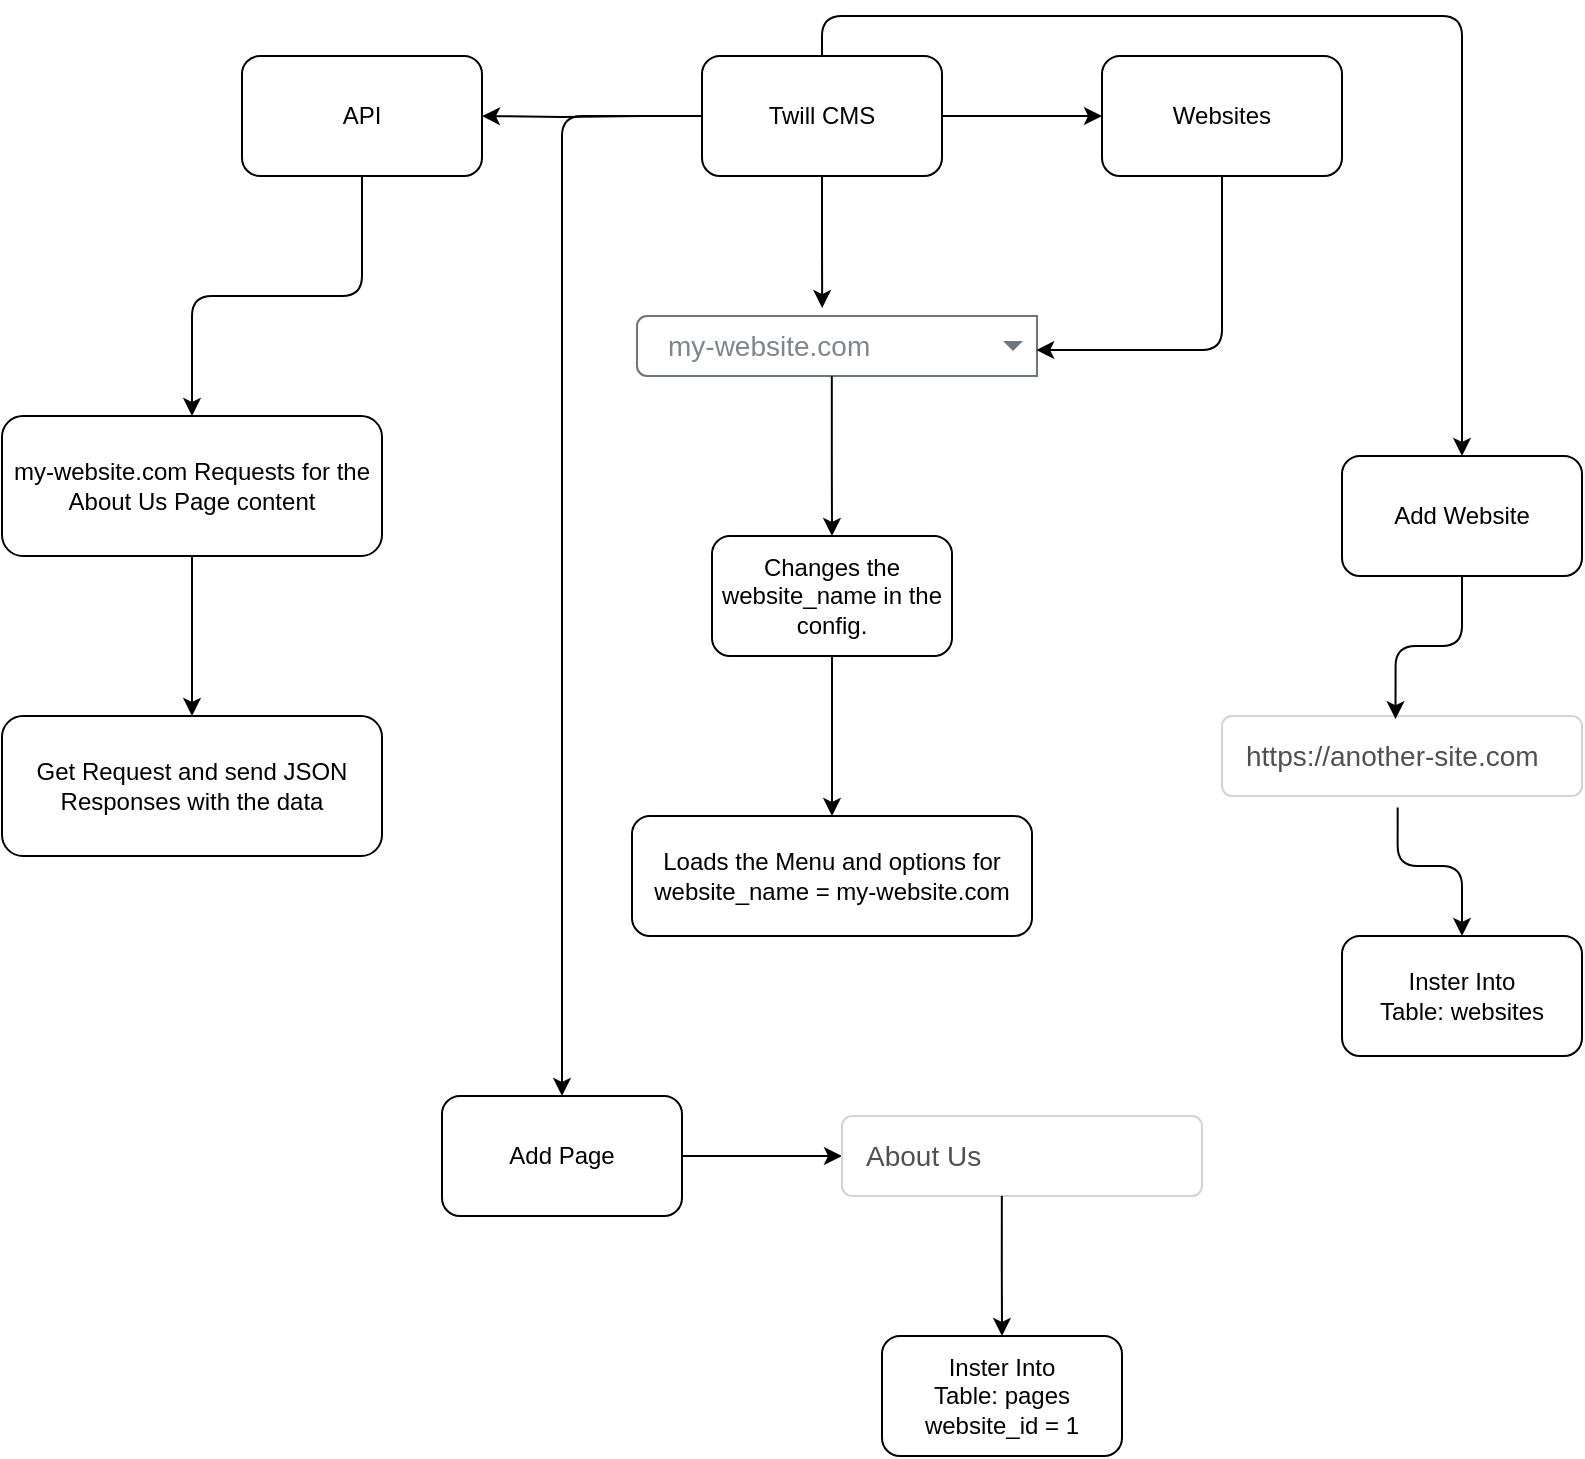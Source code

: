 <mxfile version="22.0.4" type="github">
  <diagram name="Page-1" id="E49BTuY-lp1kJ3oBSuN0">
    <mxGraphModel dx="2868" dy="1596" grid="1" gridSize="10" guides="1" tooltips="1" connect="1" arrows="1" fold="1" page="1" pageScale="1" pageWidth="850" pageHeight="1100" math="0" shadow="0">
      <root>
        <mxCell id="0" />
        <mxCell id="1" parent="0" />
        <mxCell id="LTUWh_eZhttvngaJoJQH-3" value="" style="edgeStyle=orthogonalEdgeStyle;rounded=0;orthogonalLoop=1;jettySize=auto;html=1;entryX=0.463;entryY=-0.133;entryDx=0;entryDy=0;entryPerimeter=0;" edge="1" parent="1" source="LTUWh_eZhttvngaJoJQH-1" target="LTUWh_eZhttvngaJoJQH-5">
          <mxGeometry relative="1" as="geometry">
            <mxPoint x="420" y="160" as="targetPoint" />
          </mxGeometry>
        </mxCell>
        <mxCell id="LTUWh_eZhttvngaJoJQH-14" value="" style="edgeStyle=orthogonalEdgeStyle;rounded=0;orthogonalLoop=1;jettySize=auto;html=1;" edge="1" parent="1" source="LTUWh_eZhttvngaJoJQH-1" target="LTUWh_eZhttvngaJoJQH-13">
          <mxGeometry relative="1" as="geometry" />
        </mxCell>
        <mxCell id="LTUWh_eZhttvngaJoJQH-17" value="" style="edgeStyle=orthogonalEdgeStyle;rounded=0;orthogonalLoop=1;jettySize=auto;html=1;" edge="1" parent="1" target="LTUWh_eZhttvngaJoJQH-16">
          <mxGeometry relative="1" as="geometry">
            <mxPoint x="330" y="70" as="sourcePoint" />
          </mxGeometry>
        </mxCell>
        <mxCell id="LTUWh_eZhttvngaJoJQH-23" style="edgeStyle=orthogonalEdgeStyle;orthogonalLoop=1;jettySize=auto;html=1;exitX=0.5;exitY=0;exitDx=0;exitDy=0;entryX=0.5;entryY=0;entryDx=0;entryDy=0;rounded=1;" edge="1" parent="1" source="LTUWh_eZhttvngaJoJQH-1" target="LTUWh_eZhttvngaJoJQH-24">
          <mxGeometry relative="1" as="geometry">
            <mxPoint x="775" y="280" as="targetPoint" />
          </mxGeometry>
        </mxCell>
        <mxCell id="LTUWh_eZhttvngaJoJQH-37" style="edgeStyle=orthogonalEdgeStyle;rounded=1;orthogonalLoop=1;jettySize=auto;html=1;exitX=0;exitY=0.5;exitDx=0;exitDy=0;entryX=0.5;entryY=0;entryDx=0;entryDy=0;" edge="1" parent="1" source="LTUWh_eZhttvngaJoJQH-1" target="LTUWh_eZhttvngaJoJQH-38">
          <mxGeometry relative="1" as="geometry">
            <mxPoint x="290" y="600" as="targetPoint" />
            <Array as="points">
              <mxPoint x="290" y="70" />
            </Array>
          </mxGeometry>
        </mxCell>
        <mxCell id="LTUWh_eZhttvngaJoJQH-1" value="Twill CMS" style="rounded=1;whiteSpace=wrap;html=1;" vertex="1" parent="1">
          <mxGeometry x="360" y="40" width="120" height="60" as="geometry" />
        </mxCell>
        <mxCell id="LTUWh_eZhttvngaJoJQH-4" value="" style="html=1;shadow=0;dashed=0;shape=mxgraph.bootstrap.rrect;rSize=5;strokeColor=#CED4DA;html=1;whiteSpace=wrap;fillColor=#FFFFFF;fontColor=#7D868C;align=left;spacing=15;spacingLeft=40;fontSize=14;" vertex="1" parent="1">
          <mxGeometry x="327.5" y="170" width="185" height="30" as="geometry" />
        </mxCell>
        <mxCell id="LTUWh_eZhttvngaJoJQH-5" value="my-website.com" style="html=1;shadow=0;dashed=0;shape=mxgraph.bootstrap.leftButton;strokeColor=#6C757D;gradientColor=inherit;fontColor=inherit;fillColor=inherit;rSize=5;perimeter=none;whiteSpace=wrap;resizeHeight=1;fontSize=14;align=left;spacing=15;" vertex="1" parent="LTUWh_eZhttvngaJoJQH-4">
          <mxGeometry width="200" height="30" relative="1" as="geometry" />
        </mxCell>
        <mxCell id="LTUWh_eZhttvngaJoJQH-6" value="" style="shape=triangle;direction=south;fillColor=#6C767D;strokeColor=none;perimeter=none;" vertex="1" parent="LTUWh_eZhttvngaJoJQH-5">
          <mxGeometry x="1" y="0.5" width="10" height="5" relative="1" as="geometry">
            <mxPoint x="-17" y="-2.5" as="offset" />
          </mxGeometry>
        </mxCell>
        <mxCell id="LTUWh_eZhttvngaJoJQH-12" value="" style="edgeStyle=orthogonalEdgeStyle;rounded=0;orthogonalLoop=1;jettySize=auto;html=1;" edge="1" parent="1" source="LTUWh_eZhttvngaJoJQH-8" target="LTUWh_eZhttvngaJoJQH-11">
          <mxGeometry relative="1" as="geometry" />
        </mxCell>
        <mxCell id="LTUWh_eZhttvngaJoJQH-8" value="Changes the website_name in the config." style="rounded=1;whiteSpace=wrap;html=1;" vertex="1" parent="1">
          <mxGeometry x="365" y="280" width="120" height="60" as="geometry" />
        </mxCell>
        <mxCell id="LTUWh_eZhttvngaJoJQH-10" style="edgeStyle=orthogonalEdgeStyle;rounded=0;orthogonalLoop=1;jettySize=auto;html=1;entryX=0.5;entryY=0;entryDx=0;entryDy=0;exitX=0.487;exitY=1.003;exitDx=0;exitDy=0;exitPerimeter=0;" edge="1" parent="1" source="LTUWh_eZhttvngaJoJQH-5" target="LTUWh_eZhttvngaJoJQH-8">
          <mxGeometry relative="1" as="geometry">
            <mxPoint x="428" y="200" as="sourcePoint" />
          </mxGeometry>
        </mxCell>
        <mxCell id="LTUWh_eZhttvngaJoJQH-11" value="Loads the Menu and options for website_name = my-website.com" style="rounded=1;whiteSpace=wrap;html=1;" vertex="1" parent="1">
          <mxGeometry x="325" y="420" width="200" height="60" as="geometry" />
        </mxCell>
        <mxCell id="LTUWh_eZhttvngaJoJQH-13" value="Websites" style="rounded=1;whiteSpace=wrap;html=1;" vertex="1" parent="1">
          <mxGeometry x="560" y="40" width="120" height="60" as="geometry" />
        </mxCell>
        <mxCell id="LTUWh_eZhttvngaJoJQH-15" style="edgeStyle=orthogonalEdgeStyle;rounded=1;orthogonalLoop=1;jettySize=auto;html=1;exitX=0.5;exitY=1;exitDx=0;exitDy=0;entryX=0.998;entryY=0.567;entryDx=0;entryDy=0;entryPerimeter=0;" edge="1" parent="1" source="LTUWh_eZhttvngaJoJQH-13" target="LTUWh_eZhttvngaJoJQH-5">
          <mxGeometry relative="1" as="geometry" />
        </mxCell>
        <mxCell id="LTUWh_eZhttvngaJoJQH-19" value="" style="edgeStyle=orthogonalEdgeStyle;rounded=1;orthogonalLoop=1;jettySize=auto;html=1;" edge="1" parent="1" source="LTUWh_eZhttvngaJoJQH-16" target="LTUWh_eZhttvngaJoJQH-18">
          <mxGeometry relative="1" as="geometry" />
        </mxCell>
        <mxCell id="LTUWh_eZhttvngaJoJQH-16" value="API" style="rounded=1;whiteSpace=wrap;html=1;" vertex="1" parent="1">
          <mxGeometry x="130" y="40" width="120" height="60" as="geometry" />
        </mxCell>
        <mxCell id="LTUWh_eZhttvngaJoJQH-21" value="" style="edgeStyle=orthogonalEdgeStyle;rounded=0;orthogonalLoop=1;jettySize=auto;html=1;" edge="1" parent="1" source="LTUWh_eZhttvngaJoJQH-18" target="LTUWh_eZhttvngaJoJQH-20">
          <mxGeometry relative="1" as="geometry" />
        </mxCell>
        <mxCell id="LTUWh_eZhttvngaJoJQH-18" value="my-website.com Requests for the About Us Page content" style="rounded=1;whiteSpace=wrap;html=1;" vertex="1" parent="1">
          <mxGeometry x="10" y="220" width="190" height="70" as="geometry" />
        </mxCell>
        <mxCell id="LTUWh_eZhttvngaJoJQH-20" value="Get Request and send JSON Responses with the data" style="rounded=1;whiteSpace=wrap;html=1;" vertex="1" parent="1">
          <mxGeometry x="10" y="370" width="190" height="70" as="geometry" />
        </mxCell>
        <mxCell id="LTUWh_eZhttvngaJoJQH-24" value="Add Website" style="rounded=1;whiteSpace=wrap;html=1;" vertex="1" parent="1">
          <mxGeometry x="680" y="240" width="120" height="60" as="geometry" />
        </mxCell>
        <mxCell id="LTUWh_eZhttvngaJoJQH-25" value="https://another-site.com" style="html=1;shadow=0;dashed=0;shape=mxgraph.bootstrap.rrect;rSize=5;strokeColor=#CED4DA;strokeWidth=1;fillColor=default;fontColor=#505050;whiteSpace=wrap;align=left;verticalAlign=middle;spacingLeft=10;fontSize=14;" vertex="1" parent="1">
          <mxGeometry x="620" y="370" width="180" height="40" as="geometry" />
        </mxCell>
        <mxCell id="LTUWh_eZhttvngaJoJQH-30" style="edgeStyle=orthogonalEdgeStyle;rounded=1;orthogonalLoop=1;jettySize=auto;html=1;exitX=0.5;exitY=1;exitDx=0;exitDy=0;entryX=0.482;entryY=0.039;entryDx=0;entryDy=0;entryPerimeter=0;" edge="1" parent="1" source="LTUWh_eZhttvngaJoJQH-24" target="LTUWh_eZhttvngaJoJQH-25">
          <mxGeometry relative="1" as="geometry" />
        </mxCell>
        <mxCell id="LTUWh_eZhttvngaJoJQH-32" style="edgeStyle=orthogonalEdgeStyle;rounded=1;orthogonalLoop=1;jettySize=auto;html=1;exitX=0.488;exitY=1.145;exitDx=0;exitDy=0;exitPerimeter=0;entryX=0.5;entryY=0;entryDx=0;entryDy=0;" edge="1" parent="1" source="LTUWh_eZhttvngaJoJQH-25" target="LTUWh_eZhttvngaJoJQH-31">
          <mxGeometry relative="1" as="geometry">
            <mxPoint x="730" y="440" as="targetPoint" />
          </mxGeometry>
        </mxCell>
        <mxCell id="LTUWh_eZhttvngaJoJQH-31" value="Inster Into&lt;br&gt;Table: websites" style="rounded=1;whiteSpace=wrap;html=1;" vertex="1" parent="1">
          <mxGeometry x="680" y="480" width="120" height="60" as="geometry" />
        </mxCell>
        <mxCell id="LTUWh_eZhttvngaJoJQH-43" style="edgeStyle=orthogonalEdgeStyle;rounded=0;orthogonalLoop=1;jettySize=auto;html=1;exitX=1;exitY=0.5;exitDx=0;exitDy=0;" edge="1" parent="1" source="LTUWh_eZhttvngaJoJQH-38" target="LTUWh_eZhttvngaJoJQH-40">
          <mxGeometry relative="1" as="geometry" />
        </mxCell>
        <mxCell id="LTUWh_eZhttvngaJoJQH-38" value="Add Page" style="rounded=1;whiteSpace=wrap;html=1;" vertex="1" parent="1">
          <mxGeometry x="230" y="560" width="120" height="60" as="geometry" />
        </mxCell>
        <mxCell id="LTUWh_eZhttvngaJoJQH-40" value="About Us" style="html=1;shadow=0;dashed=0;shape=mxgraph.bootstrap.rrect;rSize=5;strokeColor=#CED4DA;strokeWidth=1;fillColor=default;fontColor=#505050;whiteSpace=wrap;align=left;verticalAlign=middle;spacingLeft=10;fontSize=14;" vertex="1" parent="1">
          <mxGeometry x="430" y="570" width="180" height="40" as="geometry" />
        </mxCell>
        <mxCell id="LTUWh_eZhttvngaJoJQH-42" value="Inster Into&lt;br&gt;Table: pages&lt;br&gt;website_id = 1" style="rounded=1;whiteSpace=wrap;html=1;" vertex="1" parent="1">
          <mxGeometry x="450" y="680" width="120" height="60" as="geometry" />
        </mxCell>
        <mxCell id="LTUWh_eZhttvngaJoJQH-44" style="edgeStyle=orthogonalEdgeStyle;rounded=0;orthogonalLoop=1;jettySize=auto;html=1;entryX=0.5;entryY=0;entryDx=0;entryDy=0;exitX=0.444;exitY=1.001;exitDx=0;exitDy=0;exitPerimeter=0;" edge="1" parent="1" source="LTUWh_eZhttvngaJoJQH-40" target="LTUWh_eZhttvngaJoJQH-42">
          <mxGeometry relative="1" as="geometry">
            <mxPoint x="290" y="710" as="sourcePoint" />
            <mxPoint x="289.7" y="760" as="targetPoint" />
          </mxGeometry>
        </mxCell>
      </root>
    </mxGraphModel>
  </diagram>
</mxfile>
